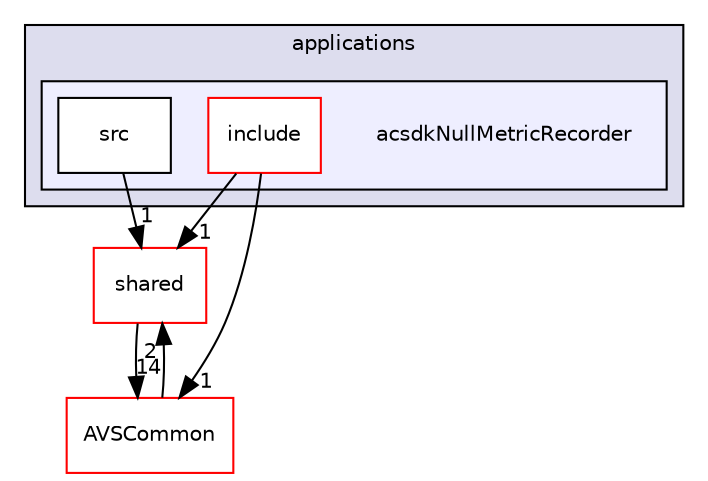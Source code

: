 digraph "/workplace/avs-device-sdk/applications/acsdkNullMetricRecorder" {
  compound=true
  node [ fontsize="10", fontname="Helvetica"];
  edge [ labelfontsize="10", labelfontname="Helvetica"];
  subgraph clusterdir_a6e4fee11f07c3b70486e88fe92cbbdc {
    graph [ bgcolor="#ddddee", pencolor="black", label="applications" fontname="Helvetica", fontsize="10", URL="dir_a6e4fee11f07c3b70486e88fe92cbbdc.html"]
  subgraph clusterdir_3173ae89296cd01bbdb6a501d675bdf6 {
    graph [ bgcolor="#eeeeff", pencolor="black", label="" URL="dir_3173ae89296cd01bbdb6a501d675bdf6.html"];
    dir_3173ae89296cd01bbdb6a501d675bdf6 [shape=plaintext label="acsdkNullMetricRecorder"];
    dir_18cde3defc913b08e80070a4832b1fd7 [shape=box label="include" color="red" fillcolor="white" style="filled" URL="dir_18cde3defc913b08e80070a4832b1fd7.html"];
    dir_3f170e4dba68fc83deda74dbb54e1ce1 [shape=box label="src" color="black" fillcolor="white" style="filled" URL="dir_3f170e4dba68fc83deda74dbb54e1ce1.html"];
  }
  }
  dir_9982052f7ce695d12571567315b2fafa [shape=box label="shared" fillcolor="white" style="filled" color="red" URL="dir_9982052f7ce695d12571567315b2fafa.html"];
  dir_13e65effb2bde530b17b3d5eefcd0266 [shape=box label="AVSCommon" fillcolor="white" style="filled" color="red" URL="dir_13e65effb2bde530b17b3d5eefcd0266.html"];
  dir_9982052f7ce695d12571567315b2fafa->dir_13e65effb2bde530b17b3d5eefcd0266 [headlabel="14", labeldistance=1.5 headhref="dir_000598_000017.html"];
  dir_3f170e4dba68fc83deda74dbb54e1ce1->dir_9982052f7ce695d12571567315b2fafa [headlabel="1", labeldistance=1.5 headhref="dir_000088_000598.html"];
  dir_13e65effb2bde530b17b3d5eefcd0266->dir_9982052f7ce695d12571567315b2fafa [headlabel="2", labeldistance=1.5 headhref="dir_000017_000598.html"];
  dir_18cde3defc913b08e80070a4832b1fd7->dir_9982052f7ce695d12571567315b2fafa [headlabel="1", labeldistance=1.5 headhref="dir_000083_000598.html"];
  dir_18cde3defc913b08e80070a4832b1fd7->dir_13e65effb2bde530b17b3d5eefcd0266 [headlabel="1", labeldistance=1.5 headhref="dir_000083_000017.html"];
}
